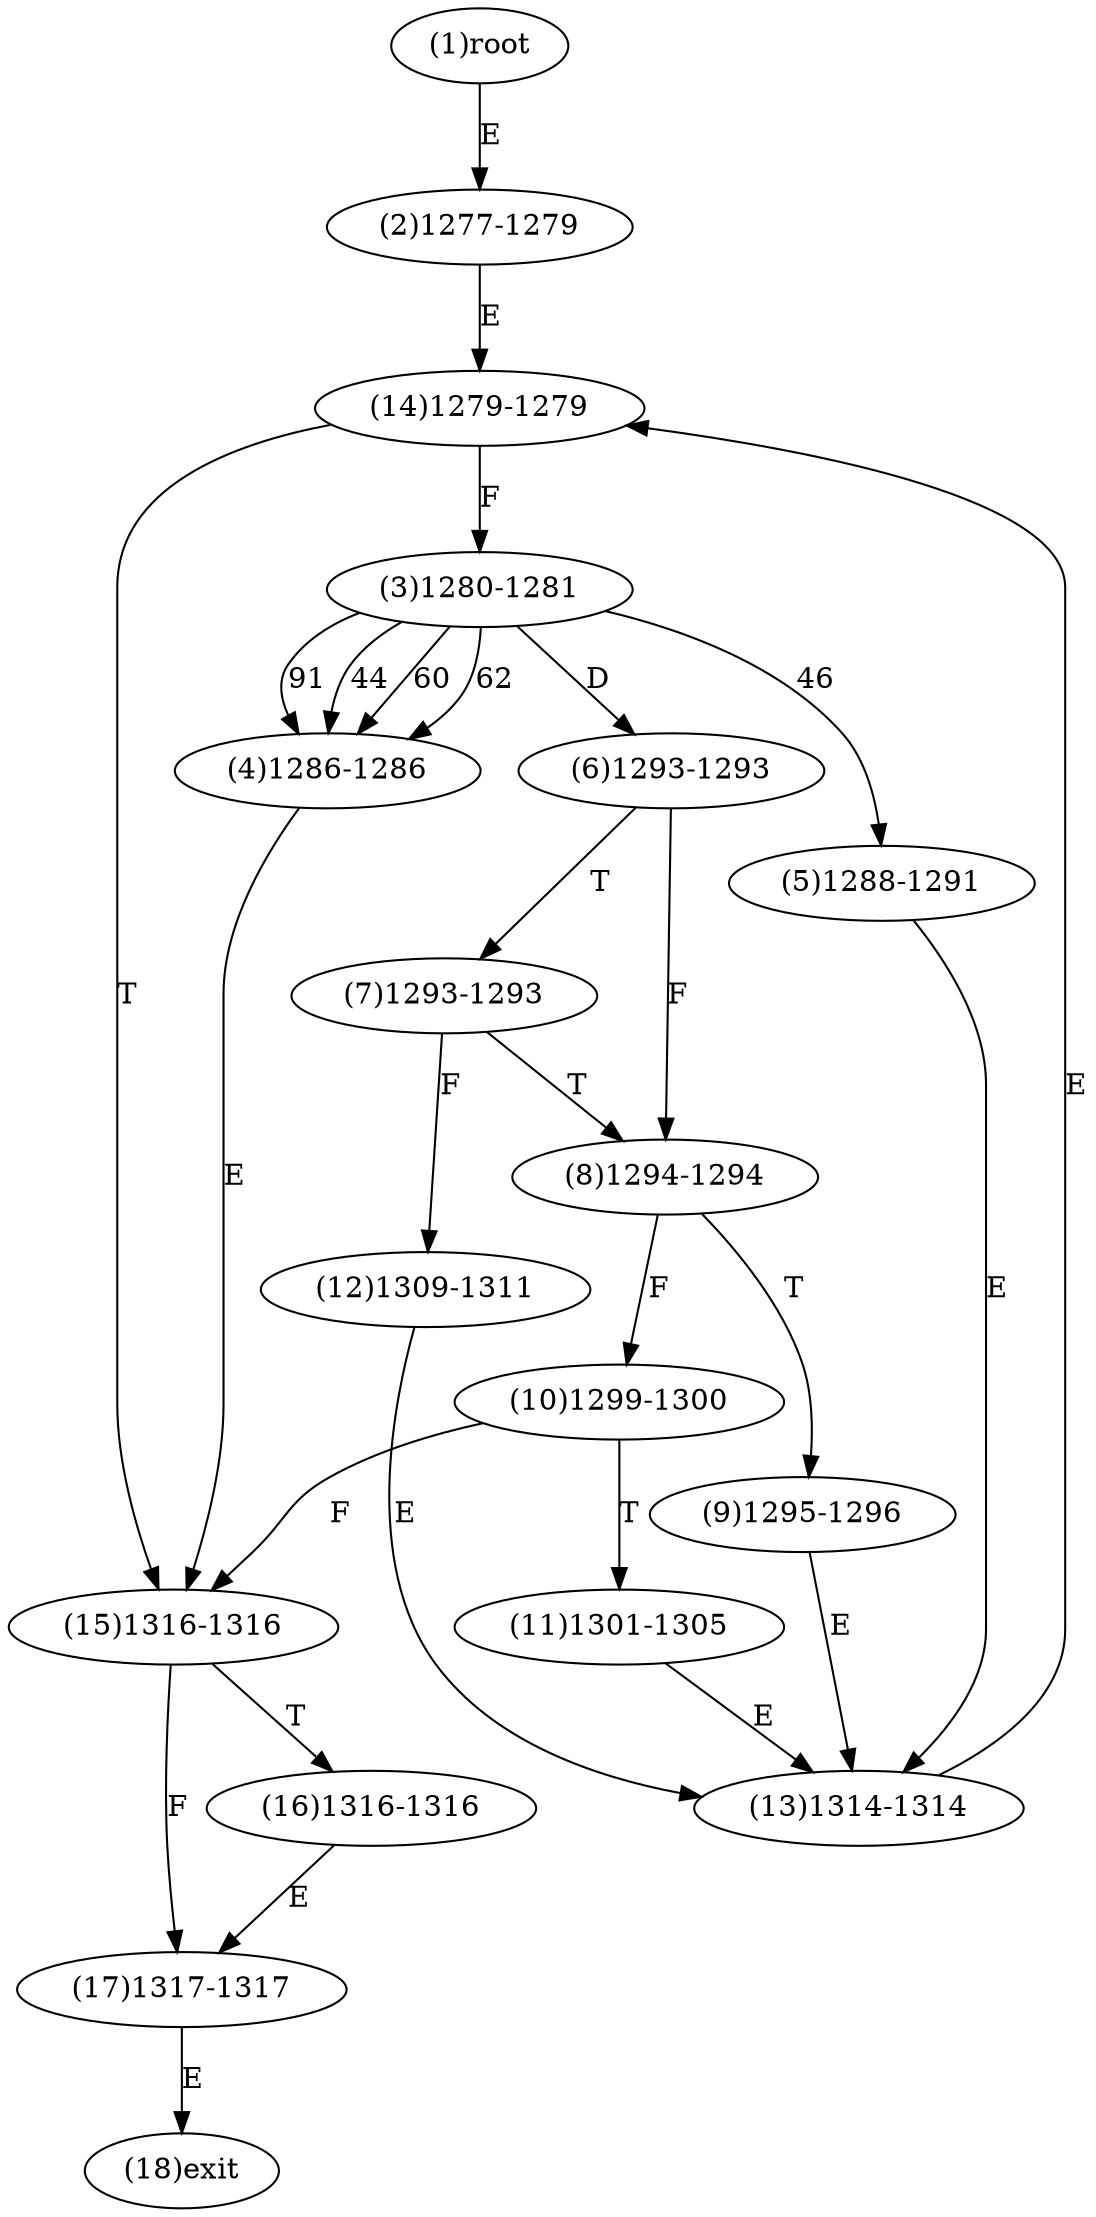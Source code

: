 digraph "" { 
1[ label="(1)root"];
2[ label="(2)1277-1279"];
3[ label="(3)1280-1281"];
4[ label="(4)1286-1286"];
5[ label="(5)1288-1291"];
6[ label="(6)1293-1293"];
7[ label="(7)1293-1293"];
8[ label="(8)1294-1294"];
9[ label="(9)1295-1296"];
10[ label="(10)1299-1300"];
11[ label="(11)1301-1305"];
12[ label="(12)1309-1311"];
13[ label="(13)1314-1314"];
14[ label="(14)1279-1279"];
15[ label="(15)1316-1316"];
17[ label="(17)1317-1317"];
16[ label="(16)1316-1316"];
18[ label="(18)exit"];
1->2[ label="E"];
2->14[ label="E"];
3->4[ label="44"];
3->5[ label="46"];
3->4[ label="60"];
3->4[ label="62"];
3->4[ label="91"];
3->6[ label="D"];
4->15[ label="E"];
5->13[ label="E"];
6->8[ label="F"];
6->7[ label="T"];
7->12[ label="F"];
7->8[ label="T"];
8->10[ label="F"];
8->9[ label="T"];
9->13[ label="E"];
10->15[ label="F"];
10->11[ label="T"];
11->13[ label="E"];
12->13[ label="E"];
13->14[ label="E"];
14->3[ label="F"];
14->15[ label="T"];
15->17[ label="F"];
15->16[ label="T"];
16->17[ label="E"];
17->18[ label="E"];
}